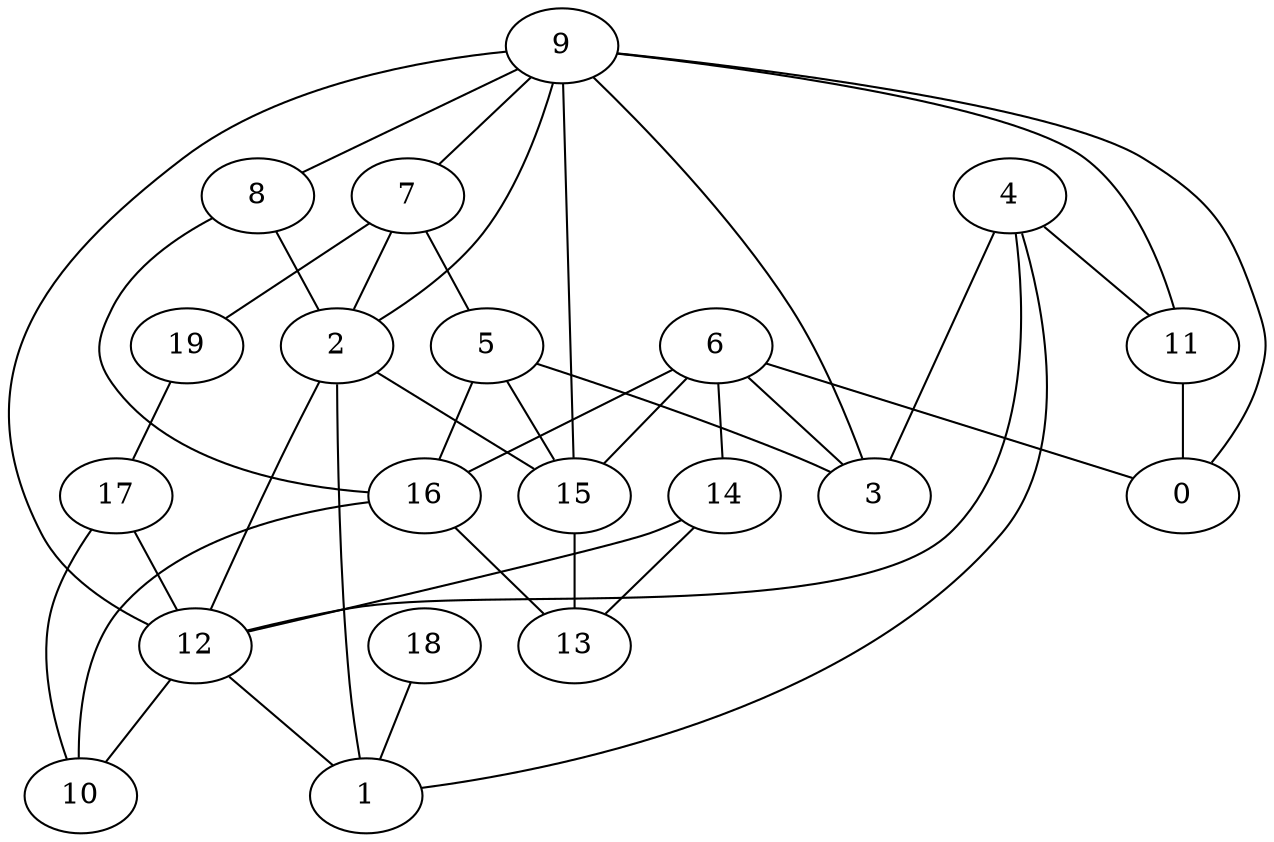 digraph GG_graph {

subgraph G_graph {
edge [color = black]
"6" -> "3" [dir = none]
"14" -> "12" [dir = none]
"12" -> "10" [dir = none]
"12" -> "1" [dir = none]
"8" -> "16" [dir = none]
"8" -> "2" [dir = none]
"18" -> "1" [dir = none]
"9" -> "3" [dir = none]
"9" -> "7" [dir = none]
"9" -> "0" [dir = none]
"9" -> "15" [dir = none]
"9" -> "11" [dir = none]
"9" -> "8" [dir = none]
"9" -> "12" [dir = none]
"4" -> "12" [dir = none]
"17" -> "12" [dir = none]
"7" -> "5" [dir = none]
"7" -> "19" [dir = none]
"15" -> "13" [dir = none]
"16" -> "10" [dir = none]
"4" -> "1" [dir = none]
"2" -> "12" [dir = none]
"9" -> "2" [dir = none]
"2" -> "1" [dir = none]
"6" -> "15" [dir = none]
"5" -> "16" [dir = none]
"6" -> "0" [dir = none]
"16" -> "13" [dir = none]
"5" -> "3" [dir = none]
"7" -> "2" [dir = none]
"17" -> "10" [dir = none]
"11" -> "0" [dir = none]
"6" -> "14" [dir = none]
"4" -> "3" [dir = none]
"6" -> "16" [dir = none]
"4" -> "11" [dir = none]
"5" -> "15" [dir = none]
"2" -> "15" [dir = none]
"14" -> "13" [dir = none]
"19" -> "17" [dir = none]
}

}

